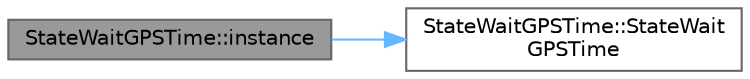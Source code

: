 digraph "StateWaitGPSTime::instance"
{
 // LATEX_PDF_SIZE
  bgcolor="transparent";
  edge [fontname=Helvetica,fontsize=10,labelfontname=Helvetica,labelfontsize=10];
  node [fontname=Helvetica,fontsize=10,shape=box,height=0.2,width=0.4];
  rankdir="LR";
  Node1 [id="Node000001",label="StateWaitGPSTime::instance",height=0.2,width=0.4,color="gray40", fillcolor="grey60", style="filled", fontcolor="black",tooltip=" "];
  Node1 -> Node2 [id="edge2_Node000001_Node000002",color="steelblue1",style="solid",tooltip=" "];
  Node2 [id="Node000002",label="StateWaitGPSTime::StateWait\lGPSTime",height=0.2,width=0.4,color="grey40", fillcolor="white", style="filled",URL="$class_state_wait_g_p_s_time.html#a9f3d157569d70006bfa1e434c7dfe69b",tooltip=" "];
}
